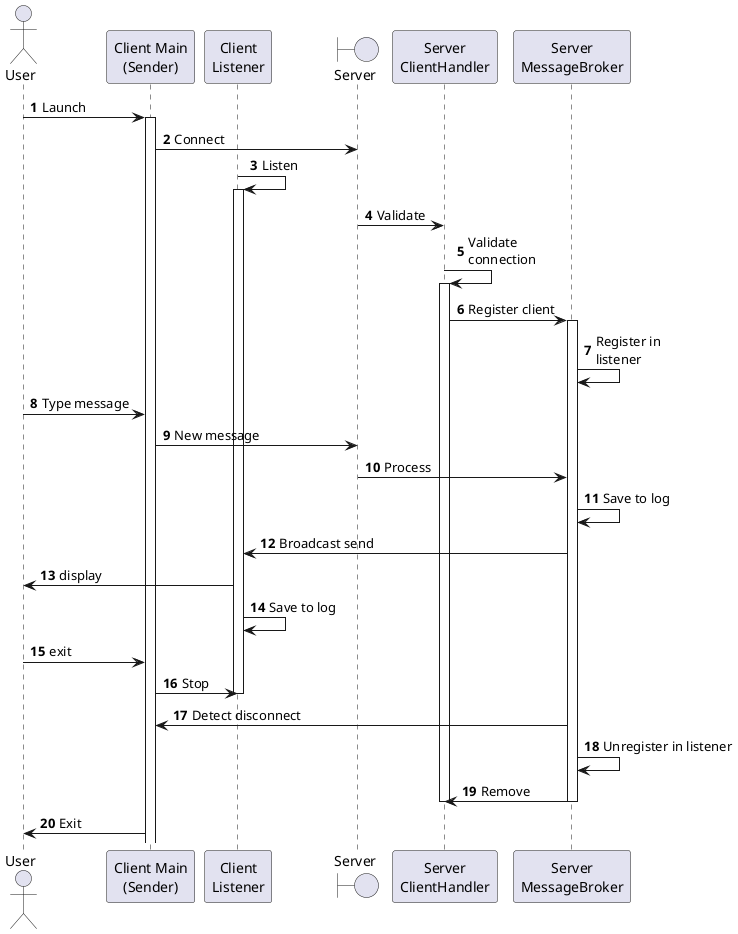 @startuml
'https://plantuml.com/sequence-diagram
actor User
participant clientSender as "Client Main\n(Sender)"
participant clientListener as "Client\nListener"
boundary Server
participant clientHandler as "Server\nClientHandler"
participant messageBroker as "Server\nMessageBroker"

autonumber

autonumber
User -> clientSender: Launch
activate clientSender
clientSender -> Server: Connect
clientListener -> clientListener: Listen
activate clientListener
Server -> clientHandler: Validate
clientHandler -> clientHandler: Validate\nconnection
activate clientHandler
clientHandler -> messageBroker: Register client
activate messageBroker
messageBroker -> messageBroker: Register in\nlistener
User -> clientSender: Type message
clientSender -> Server: New message
Server -> messageBroker: Process
messageBroker -> messageBroker: Save to log
messageBroker -> clientListener: Broadcast send
clientListener -> User: display
clientListener -> clientListener: Save to log
User -> clientSender: exit
clientSender ->clientListener: Stop
deactivate clientListener
messageBroker -> clientSender: Detect disconnect
messageBroker -> messageBroker: Unregister in listener
messageBroker -> clientHandler: Remove
deactivate messageBroker
deactivate clientHandler
clientSender -> User: Exit
@enduml